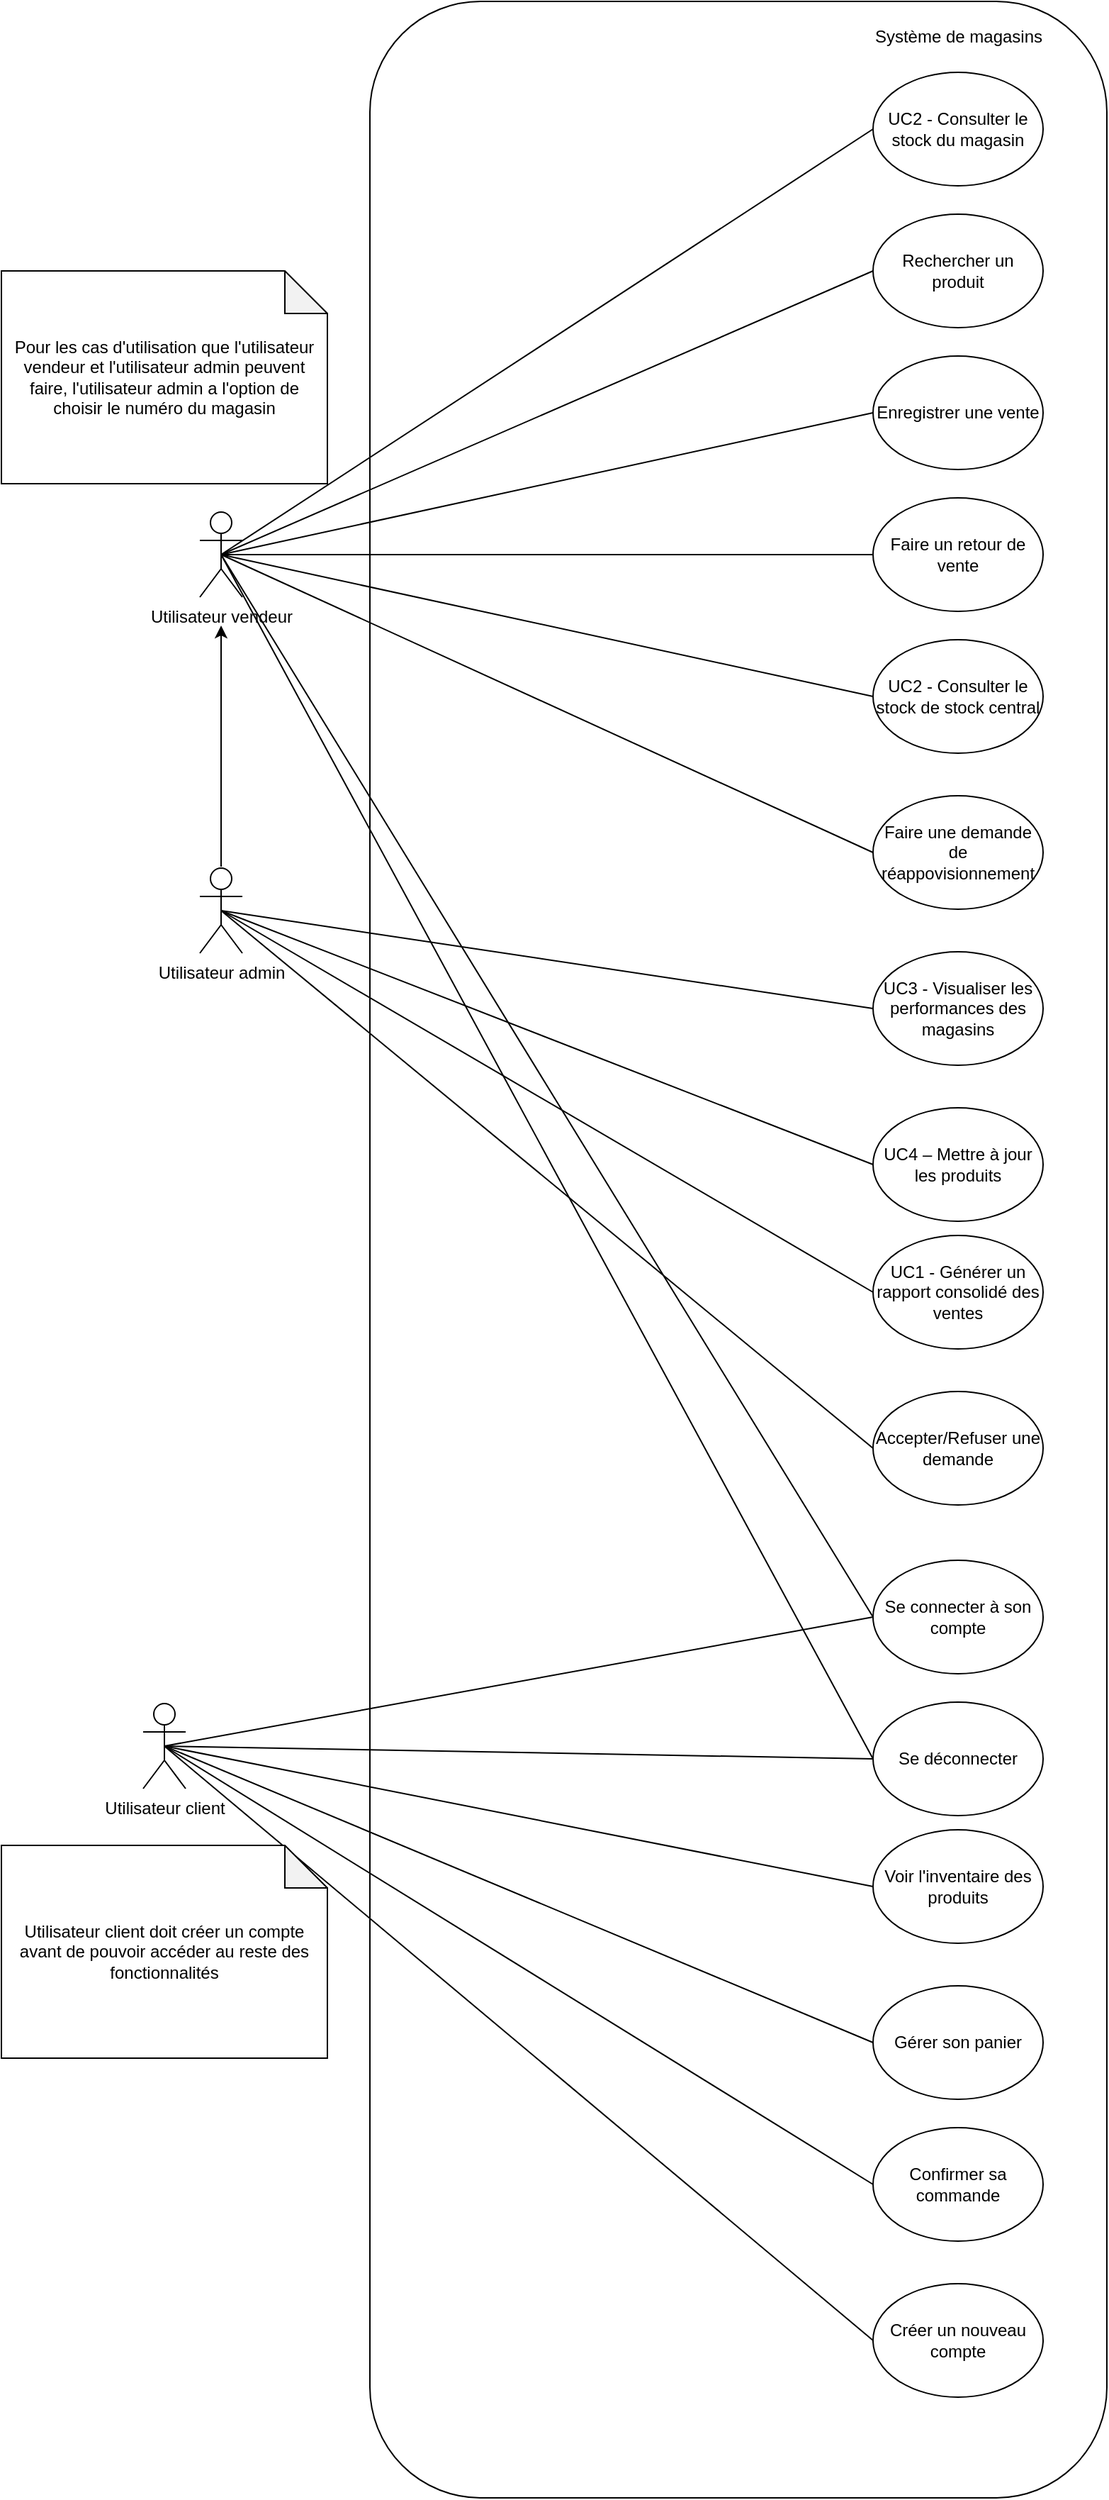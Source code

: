 <mxfile version="28.0.6">
  <diagram name="Page-1" id="ViSu714XIvuf4PjNnzAD">
    <mxGraphModel dx="2515" dy="757" grid="1" gridSize="10" guides="1" tooltips="1" connect="1" arrows="1" fold="1" page="1" pageScale="1" pageWidth="850" pageHeight="1100" math="0" shadow="0">
      <root>
        <mxCell id="0" />
        <mxCell id="1" parent="0" />
        <mxCell id="etN0elWksDqBeQhYdpG8-1" value="Utilisateur vendeur" style="shape=umlActor;verticalLabelPosition=bottom;verticalAlign=top;html=1;outlineConnect=0;" parent="1" vertex="1">
          <mxGeometry x="-120" y="480" width="30" height="60" as="geometry" />
        </mxCell>
        <mxCell id="etN0elWksDqBeQhYdpG8-2" value="" style="rounded=1;whiteSpace=wrap;html=1;" parent="1" vertex="1">
          <mxGeometry y="120" width="520" height="1760" as="geometry" />
        </mxCell>
        <mxCell id="etN0elWksDqBeQhYdpG8-3" value="Système de magasins" style="text;html=1;align=center;verticalAlign=middle;resizable=0;points=[];autosize=1;strokeColor=none;fillColor=none;" parent="1" vertex="1">
          <mxGeometry x="345" y="130" width="140" height="30" as="geometry" />
        </mxCell>
        <mxCell id="etN0elWksDqBeQhYdpG8-4" value="UC2 - Consulter le stock du magasin" style="ellipse;whiteSpace=wrap;html=1;" parent="1" vertex="1">
          <mxGeometry x="355" y="170" width="120" height="80" as="geometry" />
        </mxCell>
        <mxCell id="etN0elWksDqBeQhYdpG8-5" value="Rechercher un produit" style="ellipse;whiteSpace=wrap;html=1;" parent="1" vertex="1">
          <mxGeometry x="355" y="270" width="120" height="80" as="geometry" />
        </mxCell>
        <mxCell id="etN0elWksDqBeQhYdpG8-6" value="Enregistrer une vente" style="ellipse;whiteSpace=wrap;html=1;" parent="1" vertex="1">
          <mxGeometry x="355" y="370" width="120" height="80" as="geometry" />
        </mxCell>
        <mxCell id="etN0elWksDqBeQhYdpG8-7" value="Faire un retour de vente" style="ellipse;whiteSpace=wrap;html=1;" parent="1" vertex="1">
          <mxGeometry x="355" y="470" width="120" height="80" as="geometry" />
        </mxCell>
        <mxCell id="W-3uddpR0ci4YLRUDfYL-1" value="UC2 - Consulter le stock de stock central" style="ellipse;whiteSpace=wrap;html=1;" parent="1" vertex="1">
          <mxGeometry x="355" y="570" width="120" height="80" as="geometry" />
        </mxCell>
        <mxCell id="W-3uddpR0ci4YLRUDfYL-4" value="Faire une demande de réappovisionnement" style="ellipse;whiteSpace=wrap;html=1;" parent="1" vertex="1">
          <mxGeometry x="355" y="680" width="120" height="80" as="geometry" />
        </mxCell>
        <mxCell id="W-3uddpR0ci4YLRUDfYL-6" value="Utilisateur admin" style="shape=umlActor;verticalLabelPosition=bottom;verticalAlign=top;html=1;outlineConnect=0;" parent="1" vertex="1">
          <mxGeometry x="-120" y="731" width="30" height="60" as="geometry" />
        </mxCell>
        <mxCell id="W-3uddpR0ci4YLRUDfYL-12" value="UC1 - Générer un rapport consolidé des ventes" style="ellipse;whiteSpace=wrap;html=1;" parent="1" vertex="1">
          <mxGeometry x="355" y="990" width="120" height="80" as="geometry" />
        </mxCell>
        <mxCell id="W-3uddpR0ci4YLRUDfYL-13" value="UC3 - Visualiser les performances des magasins" style="ellipse;whiteSpace=wrap;html=1;" parent="1" vertex="1">
          <mxGeometry x="355" y="790" width="120" height="80" as="geometry" />
        </mxCell>
        <mxCell id="W-3uddpR0ci4YLRUDfYL-16" value="Pour les cas d&#39;utilisation que l&#39;utilisateur vendeur et l&#39;utilisateur admin peuvent faire, l&#39;utilisateur admin a l&#39;option de choisir le numéro du magasin" style="shape=note;whiteSpace=wrap;html=1;backgroundOutline=1;darkOpacity=0.05;" parent="1" vertex="1">
          <mxGeometry x="-260" y="310" width="230" height="150" as="geometry" />
        </mxCell>
        <mxCell id="6VOCwua6ZMwWGHD-rE0T-1" value="UC4 – Mettre à jour les produits" style="ellipse;whiteSpace=wrap;html=1;" parent="1" vertex="1">
          <mxGeometry x="355" y="900" width="120" height="80" as="geometry" />
        </mxCell>
        <mxCell id="VBgYRKV1DrC2aMrH_kYI-5" value="Se connecter à son compte" style="ellipse;whiteSpace=wrap;html=1;" parent="1" vertex="1">
          <mxGeometry x="355" y="1219" width="120" height="80" as="geometry" />
        </mxCell>
        <mxCell id="VBgYRKV1DrC2aMrH_kYI-6" value="Se déconnecter" style="ellipse;whiteSpace=wrap;html=1;" parent="1" vertex="1">
          <mxGeometry x="355" y="1319" width="120" height="80" as="geometry" />
        </mxCell>
        <mxCell id="aojrZKMgyWi7c8YNDojm-1" value="Utilisateur client" style="shape=umlActor;verticalLabelPosition=bottom;verticalAlign=top;html=1;outlineConnect=0;" parent="1" vertex="1">
          <mxGeometry x="-160" y="1320" width="30" height="60" as="geometry" />
        </mxCell>
        <mxCell id="aojrZKMgyWi7c8YNDojm-5" value="Créer un nouveau compte" style="ellipse;whiteSpace=wrap;html=1;" parent="1" vertex="1">
          <mxGeometry x="355" y="1729" width="120" height="80" as="geometry" />
        </mxCell>
        <mxCell id="aojrZKMgyWi7c8YNDojm-8" value="" style="endArrow=none;html=1;rounded=0;fontSize=12;startSize=8;endSize=8;curved=1;entryX=0;entryY=0.5;entryDx=0;entryDy=0;exitX=0.5;exitY=0.5;exitDx=0;exitDy=0;exitPerimeter=0;" parent="1" source="aojrZKMgyWi7c8YNDojm-1" target="aojrZKMgyWi7c8YNDojm-5" edge="1">
          <mxGeometry width="50" height="50" relative="1" as="geometry">
            <mxPoint x="-320" y="1500" as="sourcePoint" />
            <mxPoint x="-270" y="1450" as="targetPoint" />
          </mxGeometry>
        </mxCell>
        <mxCell id="aojrZKMgyWi7c8YNDojm-10" value="Voir l&#39;inventaire des produits" style="ellipse;whiteSpace=wrap;html=1;" parent="1" vertex="1">
          <mxGeometry x="355" y="1409" width="120" height="80" as="geometry" />
        </mxCell>
        <mxCell id="aojrZKMgyWi7c8YNDojm-11" value="Gérer son panier&lt;span style=&quot;color: rgba(0, 0, 0, 0); font-family: monospace; font-size: 0px; text-align: start; text-wrap-mode: nowrap;&quot;&gt;%3CmxGraphModel%3E%3Croot%3E%3CmxCell%20id%3D%220%22%2F%3E%3CmxCell%20id%3D%221%22%20parent%3D%220%22%2F%3E%3CmxCell%20id%3D%222%22%20value%3D%22Se%20d%C3%A9connecter%22%20style%3D%22ellipse%3BwhiteSpace%3Dwrap%3Bhtml%3D1%3B%22%20vertex%3D%221%22%20parent%3D%221%22%3E%3CmxGeometry%20x%3D%22345%22%20y%3D%221560%22%20width%3D%22120%22%20height%3D%2280%22%20as%3D%22geometry%22%2F%3E%3C%2FmxCell%3E%3C%2Froot%3E%3C%2FmxGraphModel%3E&lt;/span&gt;" style="ellipse;whiteSpace=wrap;html=1;" parent="1" vertex="1">
          <mxGeometry x="355" y="1519" width="120" height="80" as="geometry" />
        </mxCell>
        <mxCell id="aojrZKMgyWi7c8YNDojm-12" value="Confirmer sa commande" style="ellipse;whiteSpace=wrap;html=1;" parent="1" vertex="1">
          <mxGeometry x="355" y="1619" width="120" height="80" as="geometry" />
        </mxCell>
        <mxCell id="Z_PGU_1JKk2CZMFlXJej-1" value="" style="endArrow=classic;html=1;rounded=0;entryX=0.5;entryY=0.5;entryDx=0;entryDy=0;entryPerimeter=0;exitX=0.5;exitY=0;exitDx=0;exitDy=0;exitPerimeter=0;" parent="1" edge="1">
          <mxGeometry width="50" height="50" relative="1" as="geometry">
            <mxPoint x="-105" y="730" as="sourcePoint" />
            <mxPoint x="-105" y="560" as="targetPoint" />
          </mxGeometry>
        </mxCell>
        <mxCell id="Z_PGU_1JKk2CZMFlXJej-2" value="" style="endArrow=none;html=1;rounded=0;entryX=0;entryY=0.5;entryDx=0;entryDy=0;exitX=0.5;exitY=0.5;exitDx=0;exitDy=0;exitPerimeter=0;" parent="1" source="etN0elWksDqBeQhYdpG8-1" target="etN0elWksDqBeQhYdpG8-4" edge="1">
          <mxGeometry width="50" height="50" relative="1" as="geometry">
            <mxPoint x="-350" y="540" as="sourcePoint" />
            <mxPoint x="-300" y="490" as="targetPoint" />
          </mxGeometry>
        </mxCell>
        <mxCell id="Z_PGU_1JKk2CZMFlXJej-3" value="" style="endArrow=none;html=1;rounded=0;entryX=0;entryY=0.5;entryDx=0;entryDy=0;exitX=0.5;exitY=0.5;exitDx=0;exitDy=0;exitPerimeter=0;" parent="1" source="etN0elWksDqBeQhYdpG8-1" target="etN0elWksDqBeQhYdpG8-5" edge="1">
          <mxGeometry width="50" height="50" relative="1" as="geometry">
            <mxPoint x="-360" y="610" as="sourcePoint" />
            <mxPoint x="-310" y="560" as="targetPoint" />
          </mxGeometry>
        </mxCell>
        <mxCell id="Z_PGU_1JKk2CZMFlXJej-4" value="" style="endArrow=none;html=1;rounded=0;entryX=0;entryY=0.5;entryDx=0;entryDy=0;exitX=0.5;exitY=0.5;exitDx=0;exitDy=0;exitPerimeter=0;" parent="1" source="etN0elWksDqBeQhYdpG8-1" target="etN0elWksDqBeQhYdpG8-6" edge="1">
          <mxGeometry width="50" height="50" relative="1" as="geometry">
            <mxPoint x="-350" y="700" as="sourcePoint" />
            <mxPoint x="-300" y="650" as="targetPoint" />
          </mxGeometry>
        </mxCell>
        <mxCell id="Z_PGU_1JKk2CZMFlXJej-5" value="" style="endArrow=none;html=1;rounded=0;entryX=0;entryY=0.5;entryDx=0;entryDy=0;exitX=0.5;exitY=0.5;exitDx=0;exitDy=0;exitPerimeter=0;" parent="1" source="etN0elWksDqBeQhYdpG8-1" target="etN0elWksDqBeQhYdpG8-7" edge="1">
          <mxGeometry width="50" height="50" relative="1" as="geometry">
            <mxPoint x="-320" y="640" as="sourcePoint" />
            <mxPoint x="-270" y="590" as="targetPoint" />
          </mxGeometry>
        </mxCell>
        <mxCell id="Z_PGU_1JKk2CZMFlXJej-6" value="" style="endArrow=none;html=1;rounded=0;entryX=0;entryY=0.5;entryDx=0;entryDy=0;exitX=0.5;exitY=0.5;exitDx=0;exitDy=0;exitPerimeter=0;" parent="1" source="etN0elWksDqBeQhYdpG8-1" target="W-3uddpR0ci4YLRUDfYL-1" edge="1">
          <mxGeometry width="50" height="50" relative="1" as="geometry">
            <mxPoint x="-360" y="740" as="sourcePoint" />
            <mxPoint x="-310" y="690" as="targetPoint" />
          </mxGeometry>
        </mxCell>
        <mxCell id="Z_PGU_1JKk2CZMFlXJej-7" value="" style="endArrow=none;html=1;rounded=0;entryX=0;entryY=0.5;entryDx=0;entryDy=0;exitX=0.5;exitY=0.5;exitDx=0;exitDy=0;exitPerimeter=0;" parent="1" source="etN0elWksDqBeQhYdpG8-1" target="W-3uddpR0ci4YLRUDfYL-4" edge="1">
          <mxGeometry width="50" height="50" relative="1" as="geometry">
            <mxPoint x="-330" y="760" as="sourcePoint" />
            <mxPoint x="-280" y="710" as="targetPoint" />
          </mxGeometry>
        </mxCell>
        <mxCell id="Z_PGU_1JKk2CZMFlXJej-8" value="" style="endArrow=none;html=1;rounded=0;entryX=0;entryY=0.5;entryDx=0;entryDy=0;exitX=0.5;exitY=0.5;exitDx=0;exitDy=0;exitPerimeter=0;" parent="1" source="etN0elWksDqBeQhYdpG8-1" target="VBgYRKV1DrC2aMrH_kYI-5" edge="1">
          <mxGeometry width="50" height="50" relative="1" as="geometry">
            <mxPoint x="-350" y="910" as="sourcePoint" />
            <mxPoint x="-300" y="860" as="targetPoint" />
          </mxGeometry>
        </mxCell>
        <mxCell id="Z_PGU_1JKk2CZMFlXJej-9" value="" style="endArrow=none;html=1;rounded=0;entryX=0;entryY=0.5;entryDx=0;entryDy=0;exitX=0.5;exitY=0.5;exitDx=0;exitDy=0;exitPerimeter=0;" parent="1" source="aojrZKMgyWi7c8YNDojm-1" target="aojrZKMgyWi7c8YNDojm-10" edge="1">
          <mxGeometry width="50" height="50" relative="1" as="geometry">
            <mxPoint x="-340" y="1160" as="sourcePoint" />
            <mxPoint x="-290" y="1110" as="targetPoint" />
          </mxGeometry>
        </mxCell>
        <mxCell id="Z_PGU_1JKk2CZMFlXJej-10" value="" style="endArrow=none;html=1;rounded=0;entryX=0;entryY=0.5;entryDx=0;entryDy=0;exitX=0.5;exitY=0.5;exitDx=0;exitDy=0;exitPerimeter=0;" parent="1" source="aojrZKMgyWi7c8YNDojm-1" target="VBgYRKV1DrC2aMrH_kYI-6" edge="1">
          <mxGeometry width="50" height="50" relative="1" as="geometry">
            <mxPoint x="-220" y="1170" as="sourcePoint" />
            <mxPoint x="-170" y="1120" as="targetPoint" />
          </mxGeometry>
        </mxCell>
        <mxCell id="Z_PGU_1JKk2CZMFlXJej-11" value="" style="endArrow=none;html=1;rounded=0;entryX=0;entryY=0.5;entryDx=0;entryDy=0;exitX=0.5;exitY=0.5;exitDx=0;exitDy=0;exitPerimeter=0;" parent="1" source="aojrZKMgyWi7c8YNDojm-1" target="VBgYRKV1DrC2aMrH_kYI-5" edge="1">
          <mxGeometry width="50" height="50" relative="1" as="geometry">
            <mxPoint x="-180" y="1220" as="sourcePoint" />
            <mxPoint x="-130" y="1170" as="targetPoint" />
          </mxGeometry>
        </mxCell>
        <mxCell id="Z_PGU_1JKk2CZMFlXJej-12" value="" style="endArrow=none;html=1;rounded=0;entryX=0;entryY=0.5;entryDx=0;entryDy=0;exitX=0.5;exitY=0.5;exitDx=0;exitDy=0;exitPerimeter=0;" parent="1" source="etN0elWksDqBeQhYdpG8-1" target="VBgYRKV1DrC2aMrH_kYI-6" edge="1">
          <mxGeometry width="50" height="50" relative="1" as="geometry">
            <mxPoint x="-280" y="860" as="sourcePoint" />
            <mxPoint x="-230" y="810" as="targetPoint" />
          </mxGeometry>
        </mxCell>
        <mxCell id="Z_PGU_1JKk2CZMFlXJej-13" value="" style="endArrow=none;html=1;rounded=0;entryX=0;entryY=0.5;entryDx=0;entryDy=0;exitX=0.5;exitY=0.5;exitDx=0;exitDy=0;exitPerimeter=0;" parent="1" source="W-3uddpR0ci4YLRUDfYL-6" target="W-3uddpR0ci4YLRUDfYL-13" edge="1">
          <mxGeometry width="50" height="50" relative="1" as="geometry">
            <mxPoint x="-210" y="1000" as="sourcePoint" />
            <mxPoint x="-160" y="950" as="targetPoint" />
          </mxGeometry>
        </mxCell>
        <mxCell id="Z_PGU_1JKk2CZMFlXJej-14" value="" style="endArrow=none;html=1;rounded=0;entryX=0;entryY=0.5;entryDx=0;entryDy=0;exitX=0.5;exitY=0.5;exitDx=0;exitDy=0;exitPerimeter=0;" parent="1" source="W-3uddpR0ci4YLRUDfYL-6" target="6VOCwua6ZMwWGHD-rE0T-1" edge="1">
          <mxGeometry width="50" height="50" relative="1" as="geometry">
            <mxPoint x="-250" y="1020" as="sourcePoint" />
            <mxPoint x="-200" y="970" as="targetPoint" />
          </mxGeometry>
        </mxCell>
        <mxCell id="Z_PGU_1JKk2CZMFlXJej-15" value="" style="endArrow=none;html=1;rounded=0;entryX=0;entryY=0.5;entryDx=0;entryDy=0;exitX=0.5;exitY=0.5;exitDx=0;exitDy=0;exitPerimeter=0;" parent="1" source="W-3uddpR0ci4YLRUDfYL-6" target="W-3uddpR0ci4YLRUDfYL-12" edge="1">
          <mxGeometry width="50" height="50" relative="1" as="geometry">
            <mxPoint x="-220" y="1000" as="sourcePoint" />
            <mxPoint x="-170" y="950" as="targetPoint" />
          </mxGeometry>
        </mxCell>
        <mxCell id="Z_PGU_1JKk2CZMFlXJej-16" value="" style="endArrow=none;html=1;rounded=0;entryX=0;entryY=0.5;entryDx=0;entryDy=0;exitX=0.5;exitY=0.5;exitDx=0;exitDy=0;exitPerimeter=0;" parent="1" source="aojrZKMgyWi7c8YNDojm-1" target="aojrZKMgyWi7c8YNDojm-11" edge="1">
          <mxGeometry width="50" height="50" relative="1" as="geometry">
            <mxPoint x="-140" y="1500" as="sourcePoint" />
            <mxPoint x="-90" y="1450" as="targetPoint" />
          </mxGeometry>
        </mxCell>
        <mxCell id="Z_PGU_1JKk2CZMFlXJej-17" value="" style="endArrow=none;html=1;rounded=0;entryX=0;entryY=0.5;entryDx=0;entryDy=0;exitX=0.5;exitY=0.5;exitDx=0;exitDy=0;exitPerimeter=0;" parent="1" source="aojrZKMgyWi7c8YNDojm-1" target="aojrZKMgyWi7c8YNDojm-12" edge="1">
          <mxGeometry width="50" height="50" relative="1" as="geometry">
            <mxPoint x="-120" y="1540" as="sourcePoint" />
            <mxPoint x="-70" y="1490" as="targetPoint" />
          </mxGeometry>
        </mxCell>
        <mxCell id="Z_PGU_1JKk2CZMFlXJej-18" value="Utilisateur client doit créer un compte avant de pouvoir accéder au reste des fonctionnalités" style="shape=note;whiteSpace=wrap;html=1;backgroundOutline=1;darkOpacity=0.05;" parent="1" vertex="1">
          <mxGeometry x="-260" y="1420" width="230" height="150" as="geometry" />
        </mxCell>
        <mxCell id="4bphhJmFvEuynGmE83PB-1" value="Accepter/Refuser une demande" style="ellipse;whiteSpace=wrap;html=1;" vertex="1" parent="1">
          <mxGeometry x="355" y="1100" width="120" height="80" as="geometry" />
        </mxCell>
        <mxCell id="4bphhJmFvEuynGmE83PB-2" value="" style="endArrow=none;html=1;rounded=0;entryX=0;entryY=0.5;entryDx=0;entryDy=0;exitX=0.5;exitY=0.5;exitDx=0;exitDy=0;exitPerimeter=0;" edge="1" parent="1" source="W-3uddpR0ci4YLRUDfYL-6" target="4bphhJmFvEuynGmE83PB-1">
          <mxGeometry width="50" height="50" relative="1" as="geometry">
            <mxPoint x="-410" y="1050" as="sourcePoint" />
            <mxPoint x="-360" y="1000" as="targetPoint" />
          </mxGeometry>
        </mxCell>
      </root>
    </mxGraphModel>
  </diagram>
</mxfile>
